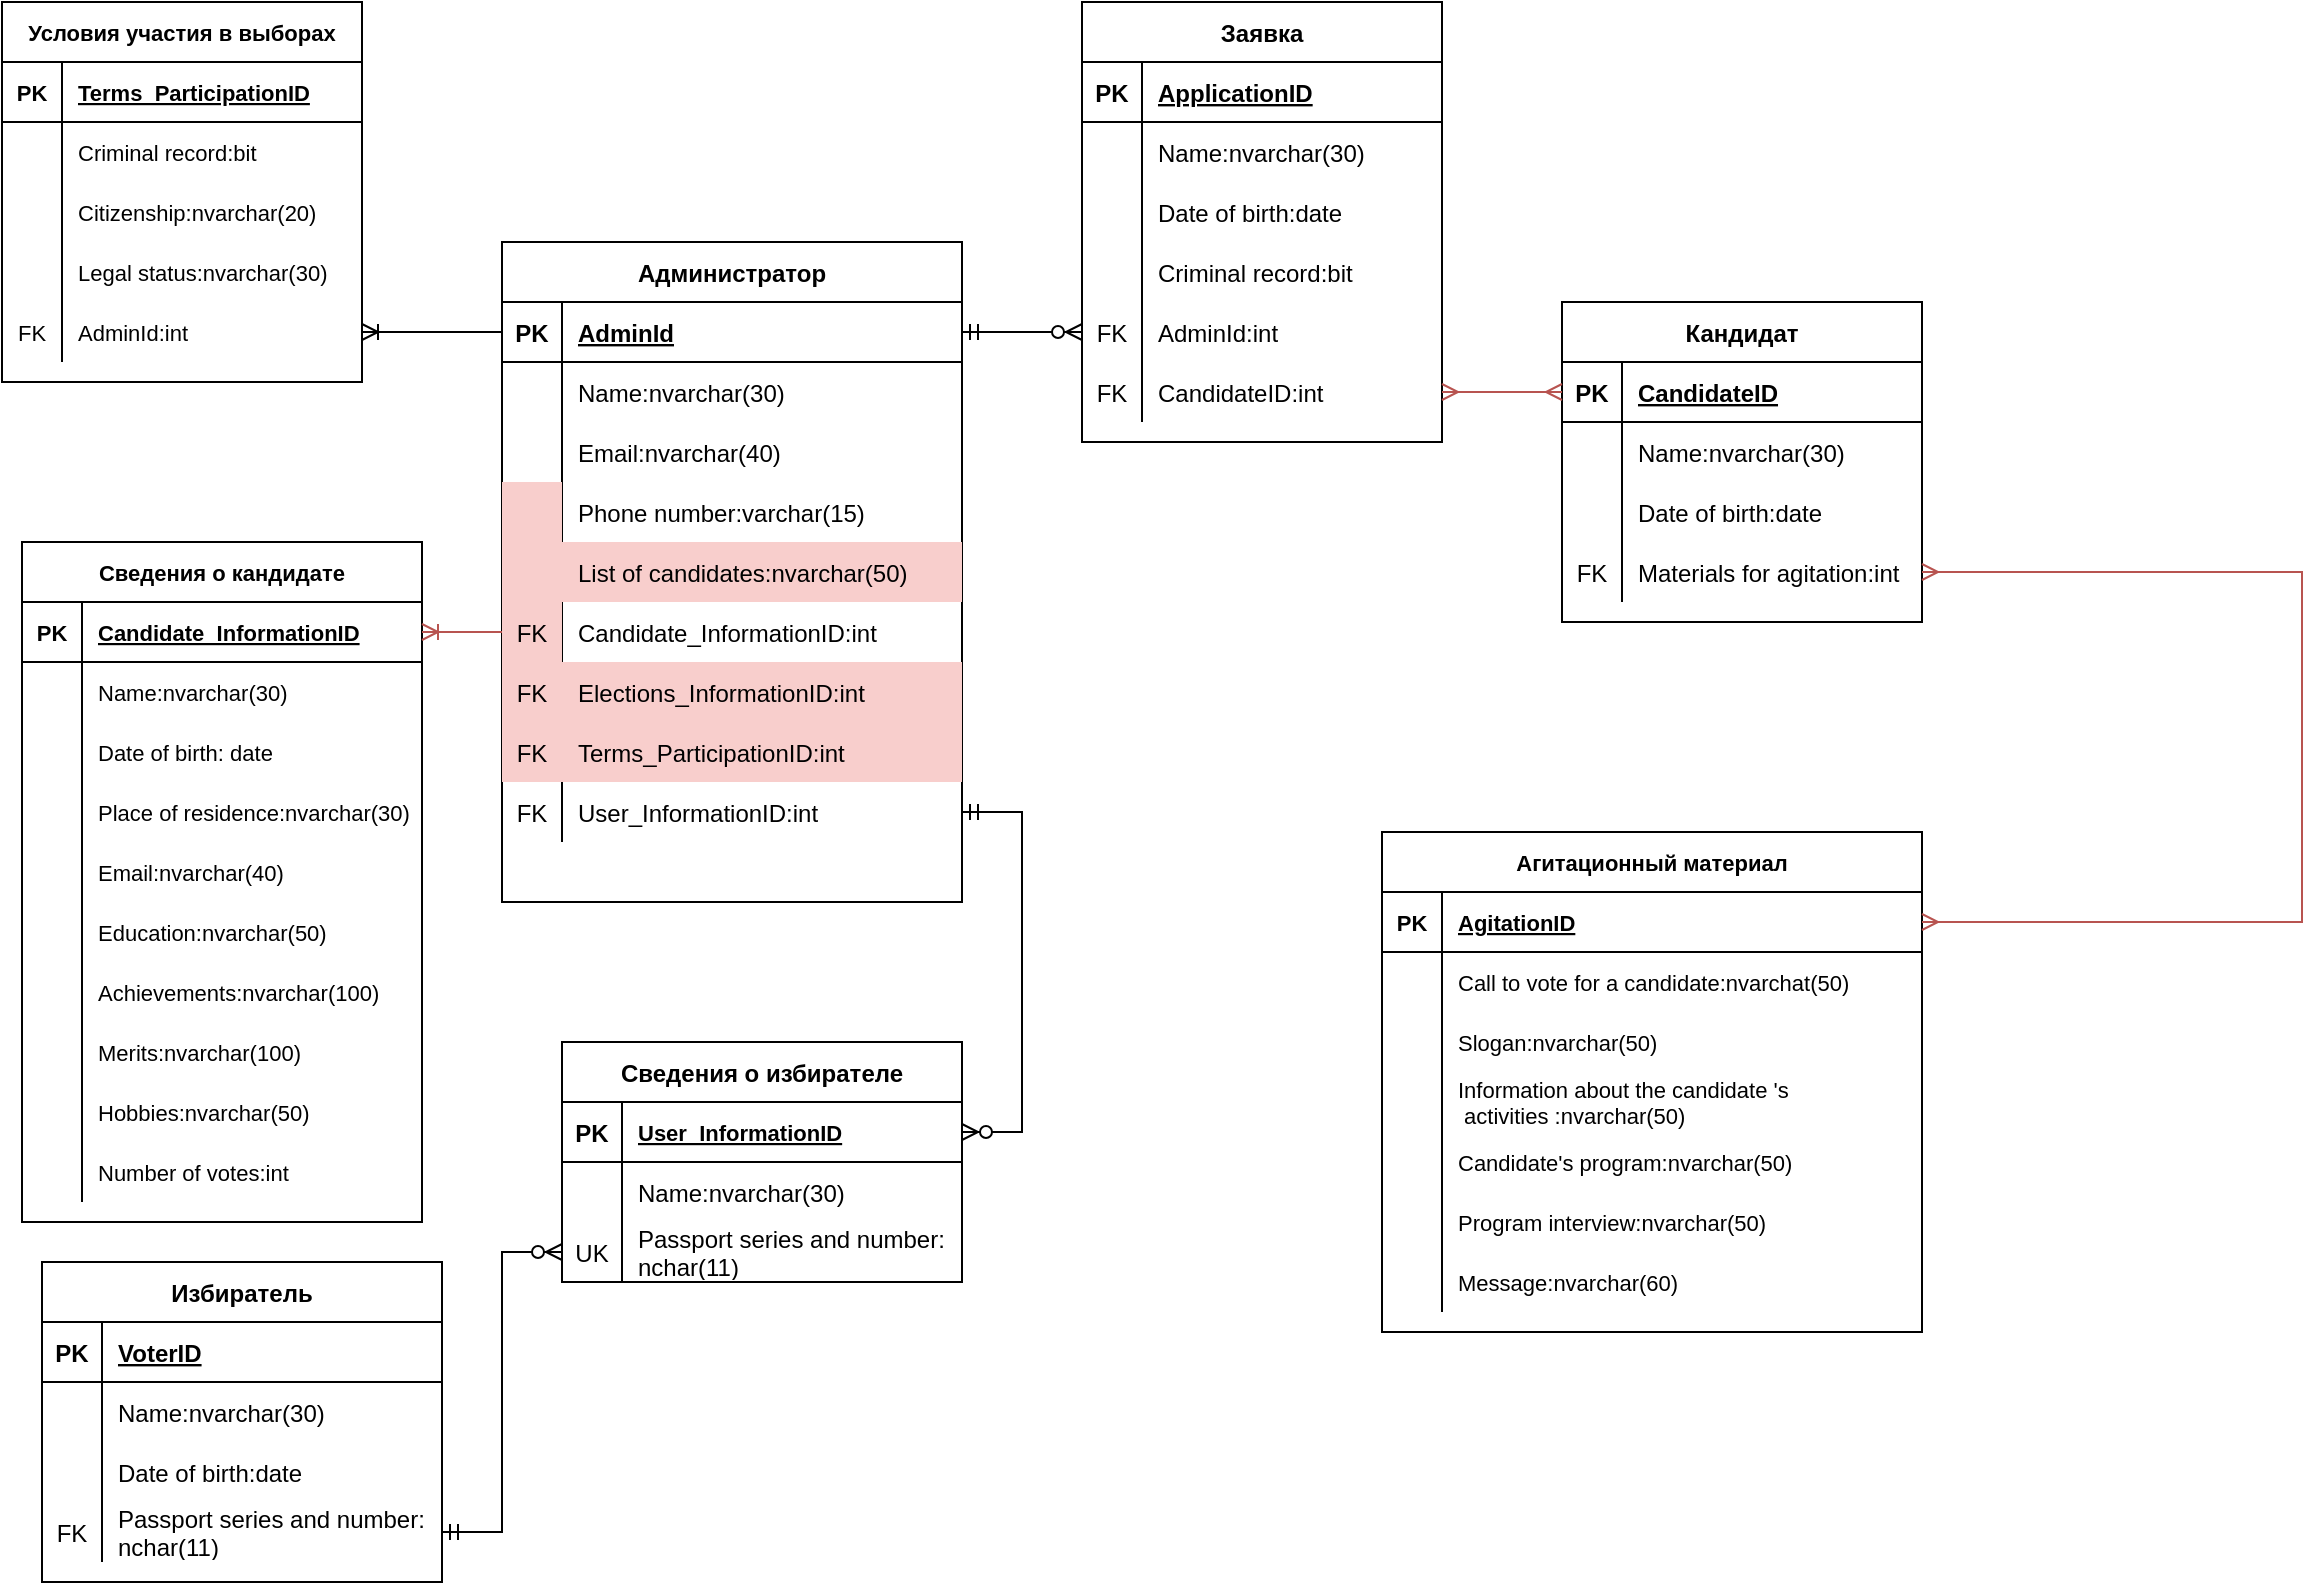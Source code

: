<mxfile version="15.8.2" type="github">
  <diagram id="QKxLmqeAG67RpzEfXYhz" name="Page-1">
    <mxGraphModel dx="1038" dy="515" grid="1" gridSize="10" guides="1" tooltips="1" connect="1" arrows="1" fold="1" page="1" pageScale="1" pageWidth="827" pageHeight="1169" math="0" shadow="0">
      <root>
        <mxCell id="0" />
        <mxCell id="1" parent="0" />
        <mxCell id="ff4JJlkgA0-0qlCMYCa7-1" value="Сведения о избирателе" style="shape=table;startSize=30;container=1;collapsible=1;childLayout=tableLayout;fixedRows=1;rowLines=0;fontStyle=1;align=center;resizeLast=1;" parent="1" vertex="1">
          <mxGeometry x="500" y="680" width="200" height="120" as="geometry">
            <mxRectangle x="40" y="40" width="190" height="30" as="alternateBounds" />
          </mxGeometry>
        </mxCell>
        <mxCell id="ff4JJlkgA0-0qlCMYCa7-2" value="" style="shape=partialRectangle;collapsible=0;dropTarget=0;pointerEvents=0;fillColor=none;top=0;left=0;bottom=1;right=0;points=[[0,0.5],[1,0.5]];portConstraint=eastwest;" parent="ff4JJlkgA0-0qlCMYCa7-1" vertex="1">
          <mxGeometry y="30" width="200" height="30" as="geometry" />
        </mxCell>
        <mxCell id="ff4JJlkgA0-0qlCMYCa7-3" value="PK" style="shape=partialRectangle;connectable=0;fillColor=none;top=0;left=0;bottom=0;right=0;fontStyle=1;overflow=hidden;" parent="ff4JJlkgA0-0qlCMYCa7-2" vertex="1">
          <mxGeometry width="30" height="30" as="geometry">
            <mxRectangle width="30" height="30" as="alternateBounds" />
          </mxGeometry>
        </mxCell>
        <mxCell id="ff4JJlkgA0-0qlCMYCa7-4" value="User_InformationID" style="shape=partialRectangle;connectable=0;fillColor=none;top=0;left=0;bottom=0;right=0;align=left;spacingLeft=6;fontStyle=5;overflow=hidden;fontSize=11;" parent="ff4JJlkgA0-0qlCMYCa7-2" vertex="1">
          <mxGeometry x="30" width="170" height="30" as="geometry">
            <mxRectangle width="170" height="30" as="alternateBounds" />
          </mxGeometry>
        </mxCell>
        <mxCell id="ff4JJlkgA0-0qlCMYCa7-5" value="" style="shape=partialRectangle;collapsible=0;dropTarget=0;pointerEvents=0;fillColor=none;top=0;left=0;bottom=0;right=0;points=[[0,0.5],[1,0.5]];portConstraint=eastwest;" parent="ff4JJlkgA0-0qlCMYCa7-1" vertex="1">
          <mxGeometry y="60" width="200" height="30" as="geometry" />
        </mxCell>
        <mxCell id="ff4JJlkgA0-0qlCMYCa7-6" value="" style="shape=partialRectangle;connectable=0;fillColor=none;top=0;left=0;bottom=0;right=0;editable=1;overflow=hidden;" parent="ff4JJlkgA0-0qlCMYCa7-5" vertex="1">
          <mxGeometry width="30" height="30" as="geometry">
            <mxRectangle width="30" height="30" as="alternateBounds" />
          </mxGeometry>
        </mxCell>
        <mxCell id="ff4JJlkgA0-0qlCMYCa7-7" value="Name:nvarchar(30)" style="shape=partialRectangle;connectable=0;fillColor=none;top=0;left=0;bottom=0;right=0;align=left;spacingLeft=6;overflow=hidden;" parent="ff4JJlkgA0-0qlCMYCa7-5" vertex="1">
          <mxGeometry x="30" width="170" height="30" as="geometry">
            <mxRectangle width="170" height="30" as="alternateBounds" />
          </mxGeometry>
        </mxCell>
        <mxCell id="ff4JJlkgA0-0qlCMYCa7-8" value="" style="shape=partialRectangle;collapsible=0;dropTarget=0;pointerEvents=0;fillColor=none;top=0;left=0;bottom=0;right=0;points=[[0,0.5],[1,0.5]];portConstraint=eastwest;" parent="ff4JJlkgA0-0qlCMYCa7-1" vertex="1">
          <mxGeometry y="90" width="200" height="30" as="geometry" />
        </mxCell>
        <mxCell id="ff4JJlkgA0-0qlCMYCa7-9" value="UK" style="shape=partialRectangle;connectable=0;fillColor=none;top=0;left=0;bottom=0;right=0;editable=1;overflow=hidden;" parent="ff4JJlkgA0-0qlCMYCa7-8" vertex="1">
          <mxGeometry width="30" height="30" as="geometry">
            <mxRectangle width="30" height="30" as="alternateBounds" />
          </mxGeometry>
        </mxCell>
        <mxCell id="ff4JJlkgA0-0qlCMYCa7-10" value="Passport series and number:&#xa;nchar(11)" style="shape=partialRectangle;connectable=0;fillColor=none;top=0;left=0;bottom=0;right=0;align=left;spacingLeft=6;overflow=hidden;" parent="ff4JJlkgA0-0qlCMYCa7-8" vertex="1">
          <mxGeometry x="30" width="170" height="30" as="geometry">
            <mxRectangle width="170" height="30" as="alternateBounds" />
          </mxGeometry>
        </mxCell>
        <mxCell id="ff4JJlkgA0-0qlCMYCa7-11" value="Сведения о кандидате" style="shape=table;startSize=30;container=1;collapsible=1;childLayout=tableLayout;fixedRows=1;rowLines=0;fontStyle=1;align=center;resizeLast=1;shadow=0;sketch=0;fontSize=11;strokeWidth=1;" parent="1" vertex="1">
          <mxGeometry x="230" y="430" width="200" height="340" as="geometry">
            <mxRectangle x="320" y="230" width="160" height="30" as="alternateBounds" />
          </mxGeometry>
        </mxCell>
        <mxCell id="ff4JJlkgA0-0qlCMYCa7-12" value="" style="shape=partialRectangle;collapsible=0;dropTarget=0;pointerEvents=0;fillColor=none;top=0;left=0;bottom=1;right=0;points=[[0,0.5],[1,0.5]];portConstraint=eastwest;shadow=0;sketch=0;fontSize=11;strokeWidth=1;" parent="ff4JJlkgA0-0qlCMYCa7-11" vertex="1">
          <mxGeometry y="30" width="200" height="30" as="geometry" />
        </mxCell>
        <mxCell id="ff4JJlkgA0-0qlCMYCa7-13" value="PK" style="shape=partialRectangle;connectable=0;fillColor=none;top=0;left=0;bottom=0;right=0;fontStyle=1;overflow=hidden;shadow=0;sketch=0;fontSize=11;strokeWidth=1;" parent="ff4JJlkgA0-0qlCMYCa7-12" vertex="1">
          <mxGeometry width="30" height="30" as="geometry">
            <mxRectangle width="30" height="30" as="alternateBounds" />
          </mxGeometry>
        </mxCell>
        <mxCell id="ff4JJlkgA0-0qlCMYCa7-14" value="Candidate_InformationID" style="shape=partialRectangle;connectable=0;fillColor=none;top=0;left=0;bottom=0;right=0;align=left;spacingLeft=6;fontStyle=5;overflow=hidden;shadow=0;sketch=0;fontSize=11;strokeWidth=1;" parent="ff4JJlkgA0-0qlCMYCa7-12" vertex="1">
          <mxGeometry x="30" width="170" height="30" as="geometry">
            <mxRectangle width="170" height="30" as="alternateBounds" />
          </mxGeometry>
        </mxCell>
        <mxCell id="ff4JJlkgA0-0qlCMYCa7-15" value="" style="shape=partialRectangle;collapsible=0;dropTarget=0;pointerEvents=0;fillColor=none;top=0;left=0;bottom=0;right=0;points=[[0,0.5],[1,0.5]];portConstraint=eastwest;shadow=0;sketch=0;fontSize=11;strokeWidth=1;" parent="ff4JJlkgA0-0qlCMYCa7-11" vertex="1">
          <mxGeometry y="60" width="200" height="30" as="geometry" />
        </mxCell>
        <mxCell id="ff4JJlkgA0-0qlCMYCa7-16" value="" style="shape=partialRectangle;connectable=0;fillColor=none;top=0;left=0;bottom=0;right=0;editable=1;overflow=hidden;shadow=0;sketch=0;fontSize=11;strokeWidth=1;" parent="ff4JJlkgA0-0qlCMYCa7-15" vertex="1">
          <mxGeometry width="30" height="30" as="geometry">
            <mxRectangle width="30" height="30" as="alternateBounds" />
          </mxGeometry>
        </mxCell>
        <mxCell id="ff4JJlkgA0-0qlCMYCa7-17" value="Name:nvarchar(30)" style="shape=partialRectangle;connectable=0;fillColor=none;top=0;left=0;bottom=0;right=0;align=left;spacingLeft=6;overflow=hidden;shadow=0;sketch=0;fontSize=11;strokeWidth=1;" parent="ff4JJlkgA0-0qlCMYCa7-15" vertex="1">
          <mxGeometry x="30" width="170" height="30" as="geometry">
            <mxRectangle width="170" height="30" as="alternateBounds" />
          </mxGeometry>
        </mxCell>
        <mxCell id="ff4JJlkgA0-0qlCMYCa7-18" value="" style="shape=partialRectangle;collapsible=0;dropTarget=0;pointerEvents=0;fillColor=none;top=0;left=0;bottom=0;right=0;points=[[0,0.5],[1,0.5]];portConstraint=eastwest;shadow=0;sketch=0;fontSize=11;strokeWidth=1;" parent="ff4JJlkgA0-0qlCMYCa7-11" vertex="1">
          <mxGeometry y="90" width="200" height="30" as="geometry" />
        </mxCell>
        <mxCell id="ff4JJlkgA0-0qlCMYCa7-19" value="" style="shape=partialRectangle;connectable=0;fillColor=none;top=0;left=0;bottom=0;right=0;editable=1;overflow=hidden;shadow=0;sketch=0;fontSize=11;strokeWidth=1;" parent="ff4JJlkgA0-0qlCMYCa7-18" vertex="1">
          <mxGeometry width="30" height="30" as="geometry">
            <mxRectangle width="30" height="30" as="alternateBounds" />
          </mxGeometry>
        </mxCell>
        <mxCell id="ff4JJlkgA0-0qlCMYCa7-20" value="Date of birth: date" style="shape=partialRectangle;connectable=0;fillColor=none;top=0;left=0;bottom=0;right=0;align=left;spacingLeft=6;overflow=hidden;shadow=0;sketch=0;fontSize=11;strokeWidth=1;" parent="ff4JJlkgA0-0qlCMYCa7-18" vertex="1">
          <mxGeometry x="30" width="170" height="30" as="geometry">
            <mxRectangle width="170" height="30" as="alternateBounds" />
          </mxGeometry>
        </mxCell>
        <mxCell id="ff4JJlkgA0-0qlCMYCa7-21" value="" style="shape=partialRectangle;collapsible=0;dropTarget=0;pointerEvents=0;fillColor=none;top=0;left=0;bottom=0;right=0;points=[[0,0.5],[1,0.5]];portConstraint=eastwest;shadow=0;sketch=0;fontSize=11;strokeWidth=1;" parent="ff4JJlkgA0-0qlCMYCa7-11" vertex="1">
          <mxGeometry y="120" width="200" height="30" as="geometry" />
        </mxCell>
        <mxCell id="ff4JJlkgA0-0qlCMYCa7-22" value="" style="shape=partialRectangle;connectable=0;fillColor=none;top=0;left=0;bottom=0;right=0;editable=1;overflow=hidden;shadow=0;sketch=0;fontSize=11;strokeWidth=1;" parent="ff4JJlkgA0-0qlCMYCa7-21" vertex="1">
          <mxGeometry width="30" height="30" as="geometry">
            <mxRectangle width="30" height="30" as="alternateBounds" />
          </mxGeometry>
        </mxCell>
        <mxCell id="ff4JJlkgA0-0qlCMYCa7-23" value="Place of residence:nvarchar(30)" style="shape=partialRectangle;connectable=0;fillColor=none;top=0;left=0;bottom=0;right=0;align=left;spacingLeft=6;overflow=hidden;shadow=0;sketch=0;fontSize=11;strokeWidth=1;" parent="ff4JJlkgA0-0qlCMYCa7-21" vertex="1">
          <mxGeometry x="30" width="170" height="30" as="geometry">
            <mxRectangle width="170" height="30" as="alternateBounds" />
          </mxGeometry>
        </mxCell>
        <mxCell id="ff4JJlkgA0-0qlCMYCa7-24" value="" style="shape=partialRectangle;collapsible=0;dropTarget=0;pointerEvents=0;fillColor=none;top=0;left=0;bottom=0;right=0;points=[[0,0.5],[1,0.5]];portConstraint=eastwest;shadow=0;sketch=0;fontSize=11;strokeWidth=1;" parent="ff4JJlkgA0-0qlCMYCa7-11" vertex="1">
          <mxGeometry y="150" width="200" height="30" as="geometry" />
        </mxCell>
        <mxCell id="ff4JJlkgA0-0qlCMYCa7-25" value="" style="shape=partialRectangle;connectable=0;fillColor=none;top=0;left=0;bottom=0;right=0;editable=1;overflow=hidden;shadow=0;sketch=0;fontSize=11;strokeWidth=1;" parent="ff4JJlkgA0-0qlCMYCa7-24" vertex="1">
          <mxGeometry width="30" height="30" as="geometry">
            <mxRectangle width="30" height="30" as="alternateBounds" />
          </mxGeometry>
        </mxCell>
        <mxCell id="ff4JJlkgA0-0qlCMYCa7-26" value="Email:nvarchar(40)" style="shape=partialRectangle;connectable=0;fillColor=none;top=0;left=0;bottom=0;right=0;align=left;spacingLeft=6;overflow=hidden;shadow=0;sketch=0;fontSize=11;strokeWidth=1;" parent="ff4JJlkgA0-0qlCMYCa7-24" vertex="1">
          <mxGeometry x="30" width="170" height="30" as="geometry">
            <mxRectangle width="170" height="30" as="alternateBounds" />
          </mxGeometry>
        </mxCell>
        <mxCell id="ff4JJlkgA0-0qlCMYCa7-27" value="" style="shape=partialRectangle;collapsible=0;dropTarget=0;pointerEvents=0;fillColor=none;top=0;left=0;bottom=0;right=0;points=[[0,0.5],[1,0.5]];portConstraint=eastwest;shadow=0;sketch=0;fontSize=11;strokeWidth=1;" parent="ff4JJlkgA0-0qlCMYCa7-11" vertex="1">
          <mxGeometry y="180" width="200" height="30" as="geometry" />
        </mxCell>
        <mxCell id="ff4JJlkgA0-0qlCMYCa7-28" value="" style="shape=partialRectangle;connectable=0;fillColor=none;top=0;left=0;bottom=0;right=0;editable=1;overflow=hidden;shadow=0;sketch=0;fontSize=11;strokeWidth=1;" parent="ff4JJlkgA0-0qlCMYCa7-27" vertex="1">
          <mxGeometry width="30" height="30" as="geometry">
            <mxRectangle width="30" height="30" as="alternateBounds" />
          </mxGeometry>
        </mxCell>
        <mxCell id="ff4JJlkgA0-0qlCMYCa7-29" value="Education:nvarchar(50)" style="shape=partialRectangle;connectable=0;fillColor=none;top=0;left=0;bottom=0;right=0;align=left;spacingLeft=6;overflow=hidden;shadow=0;sketch=0;fontSize=11;strokeWidth=1;" parent="ff4JJlkgA0-0qlCMYCa7-27" vertex="1">
          <mxGeometry x="30" width="170" height="30" as="geometry">
            <mxRectangle width="170" height="30" as="alternateBounds" />
          </mxGeometry>
        </mxCell>
        <mxCell id="ff4JJlkgA0-0qlCMYCa7-30" value="" style="shape=partialRectangle;collapsible=0;dropTarget=0;pointerEvents=0;fillColor=none;top=0;left=0;bottom=0;right=0;points=[[0,0.5],[1,0.5]];portConstraint=eastwest;shadow=0;sketch=0;fontSize=11;strokeWidth=1;" parent="ff4JJlkgA0-0qlCMYCa7-11" vertex="1">
          <mxGeometry y="210" width="200" height="30" as="geometry" />
        </mxCell>
        <mxCell id="ff4JJlkgA0-0qlCMYCa7-31" value="" style="shape=partialRectangle;connectable=0;fillColor=none;top=0;left=0;bottom=0;right=0;editable=1;overflow=hidden;shadow=0;sketch=0;fontSize=11;strokeWidth=1;" parent="ff4JJlkgA0-0qlCMYCa7-30" vertex="1">
          <mxGeometry width="30" height="30" as="geometry">
            <mxRectangle width="30" height="30" as="alternateBounds" />
          </mxGeometry>
        </mxCell>
        <mxCell id="ff4JJlkgA0-0qlCMYCa7-32" value="Achievements:nvarchar(100)" style="shape=partialRectangle;connectable=0;fillColor=none;top=0;left=0;bottom=0;right=0;align=left;spacingLeft=6;overflow=hidden;shadow=0;sketch=0;fontSize=11;strokeWidth=1;" parent="ff4JJlkgA0-0qlCMYCa7-30" vertex="1">
          <mxGeometry x="30" width="170" height="30" as="geometry">
            <mxRectangle width="170" height="30" as="alternateBounds" />
          </mxGeometry>
        </mxCell>
        <mxCell id="ff4JJlkgA0-0qlCMYCa7-33" value="" style="shape=partialRectangle;collapsible=0;dropTarget=0;pointerEvents=0;fillColor=none;top=0;left=0;bottom=0;right=0;points=[[0,0.5],[1,0.5]];portConstraint=eastwest;shadow=0;sketch=0;fontSize=11;strokeWidth=1;" parent="ff4JJlkgA0-0qlCMYCa7-11" vertex="1">
          <mxGeometry y="240" width="200" height="30" as="geometry" />
        </mxCell>
        <mxCell id="ff4JJlkgA0-0qlCMYCa7-34" value="" style="shape=partialRectangle;connectable=0;fillColor=none;top=0;left=0;bottom=0;right=0;editable=1;overflow=hidden;shadow=0;sketch=0;fontSize=11;strokeWidth=1;" parent="ff4JJlkgA0-0qlCMYCa7-33" vertex="1">
          <mxGeometry width="30" height="30" as="geometry">
            <mxRectangle width="30" height="30" as="alternateBounds" />
          </mxGeometry>
        </mxCell>
        <mxCell id="ff4JJlkgA0-0qlCMYCa7-35" value="Merits:nvarchar(100)" style="shape=partialRectangle;connectable=0;fillColor=none;top=0;left=0;bottom=0;right=0;align=left;spacingLeft=6;overflow=hidden;shadow=0;sketch=0;fontSize=11;strokeWidth=1;" parent="ff4JJlkgA0-0qlCMYCa7-33" vertex="1">
          <mxGeometry x="30" width="170" height="30" as="geometry">
            <mxRectangle width="170" height="30" as="alternateBounds" />
          </mxGeometry>
        </mxCell>
        <mxCell id="ff4JJlkgA0-0qlCMYCa7-36" value="" style="shape=partialRectangle;collapsible=0;dropTarget=0;pointerEvents=0;fillColor=none;top=0;left=0;bottom=0;right=0;points=[[0,0.5],[1,0.5]];portConstraint=eastwest;shadow=0;sketch=0;fontSize=11;strokeWidth=1;" parent="ff4JJlkgA0-0qlCMYCa7-11" vertex="1">
          <mxGeometry y="270" width="200" height="30" as="geometry" />
        </mxCell>
        <mxCell id="ff4JJlkgA0-0qlCMYCa7-37" value="" style="shape=partialRectangle;connectable=0;fillColor=none;top=0;left=0;bottom=0;right=0;editable=1;overflow=hidden;shadow=0;sketch=0;fontSize=11;strokeWidth=1;" parent="ff4JJlkgA0-0qlCMYCa7-36" vertex="1">
          <mxGeometry width="30" height="30" as="geometry">
            <mxRectangle width="30" height="30" as="alternateBounds" />
          </mxGeometry>
        </mxCell>
        <mxCell id="ff4JJlkgA0-0qlCMYCa7-38" value="Hobbies:nvarchar(50)" style="shape=partialRectangle;connectable=0;fillColor=none;top=0;left=0;bottom=0;right=0;align=left;spacingLeft=6;overflow=hidden;shadow=0;sketch=0;fontSize=11;strokeWidth=1;" parent="ff4JJlkgA0-0qlCMYCa7-36" vertex="1">
          <mxGeometry x="30" width="170" height="30" as="geometry">
            <mxRectangle width="170" height="30" as="alternateBounds" />
          </mxGeometry>
        </mxCell>
        <mxCell id="ff4JJlkgA0-0qlCMYCa7-39" value="" style="shape=partialRectangle;collapsible=0;dropTarget=0;pointerEvents=0;fillColor=none;top=0;left=0;bottom=0;right=0;points=[[0,0.5],[1,0.5]];portConstraint=eastwest;shadow=0;sketch=0;fontSize=11;strokeWidth=1;" parent="ff4JJlkgA0-0qlCMYCa7-11" vertex="1">
          <mxGeometry y="300" width="200" height="30" as="geometry" />
        </mxCell>
        <mxCell id="ff4JJlkgA0-0qlCMYCa7-40" value="" style="shape=partialRectangle;connectable=0;fillColor=none;top=0;left=0;bottom=0;right=0;editable=1;overflow=hidden;shadow=0;sketch=0;fontSize=11;strokeWidth=1;" parent="ff4JJlkgA0-0qlCMYCa7-39" vertex="1">
          <mxGeometry width="30" height="30" as="geometry">
            <mxRectangle width="30" height="30" as="alternateBounds" />
          </mxGeometry>
        </mxCell>
        <mxCell id="ff4JJlkgA0-0qlCMYCa7-41" value="Number of votes:int" style="shape=partialRectangle;connectable=0;fillColor=none;top=0;left=0;bottom=0;right=0;align=left;spacingLeft=6;overflow=hidden;shadow=0;sketch=0;fontSize=11;strokeWidth=1;" parent="ff4JJlkgA0-0qlCMYCa7-39" vertex="1">
          <mxGeometry x="30" width="170" height="30" as="geometry">
            <mxRectangle width="170" height="30" as="alternateBounds" />
          </mxGeometry>
        </mxCell>
        <mxCell id="ff4JJlkgA0-0qlCMYCa7-42" value="Условия участия в выборах" style="shape=table;startSize=30;container=1;collapsible=1;childLayout=tableLayout;fixedRows=1;rowLines=0;fontStyle=1;align=center;resizeLast=1;shadow=0;sketch=0;fontSize=11;strokeWidth=1;" parent="1" vertex="1">
          <mxGeometry x="220" y="160" width="180" height="190" as="geometry">
            <mxRectangle x="360" y="80" width="190" height="30" as="alternateBounds" />
          </mxGeometry>
        </mxCell>
        <mxCell id="ff4JJlkgA0-0qlCMYCa7-43" value="" style="shape=partialRectangle;collapsible=0;dropTarget=0;pointerEvents=0;fillColor=none;top=0;left=0;bottom=1;right=0;points=[[0,0.5],[1,0.5]];portConstraint=eastwest;shadow=0;sketch=0;fontSize=11;strokeWidth=1;" parent="ff4JJlkgA0-0qlCMYCa7-42" vertex="1">
          <mxGeometry y="30" width="180" height="30" as="geometry" />
        </mxCell>
        <mxCell id="ff4JJlkgA0-0qlCMYCa7-44" value="PK" style="shape=partialRectangle;connectable=0;fillColor=none;top=0;left=0;bottom=0;right=0;fontStyle=1;overflow=hidden;shadow=0;sketch=0;fontSize=11;strokeWidth=1;" parent="ff4JJlkgA0-0qlCMYCa7-43" vertex="1">
          <mxGeometry width="30" height="30" as="geometry">
            <mxRectangle width="30" height="30" as="alternateBounds" />
          </mxGeometry>
        </mxCell>
        <mxCell id="ff4JJlkgA0-0qlCMYCa7-45" value="Terms_ParticipationID" style="shape=partialRectangle;connectable=0;fillColor=none;top=0;left=0;bottom=0;right=0;align=left;spacingLeft=6;fontStyle=5;overflow=hidden;shadow=0;sketch=0;fontSize=11;strokeWidth=1;" parent="ff4JJlkgA0-0qlCMYCa7-43" vertex="1">
          <mxGeometry x="30" width="150" height="30" as="geometry">
            <mxRectangle width="150" height="30" as="alternateBounds" />
          </mxGeometry>
        </mxCell>
        <mxCell id="ff4JJlkgA0-0qlCMYCa7-46" value="" style="shape=partialRectangle;collapsible=0;dropTarget=0;pointerEvents=0;fillColor=none;top=0;left=0;bottom=0;right=0;points=[[0,0.5],[1,0.5]];portConstraint=eastwest;shadow=0;sketch=0;fontSize=11;strokeWidth=1;" parent="ff4JJlkgA0-0qlCMYCa7-42" vertex="1">
          <mxGeometry y="60" width="180" height="30" as="geometry" />
        </mxCell>
        <mxCell id="ff4JJlkgA0-0qlCMYCa7-47" value="" style="shape=partialRectangle;connectable=0;fillColor=none;top=0;left=0;bottom=0;right=0;editable=1;overflow=hidden;shadow=0;sketch=0;fontSize=11;strokeWidth=1;" parent="ff4JJlkgA0-0qlCMYCa7-46" vertex="1">
          <mxGeometry width="30" height="30" as="geometry">
            <mxRectangle width="30" height="30" as="alternateBounds" />
          </mxGeometry>
        </mxCell>
        <mxCell id="ff4JJlkgA0-0qlCMYCa7-48" value="Criminal record:bit" style="shape=partialRectangle;connectable=0;fillColor=none;top=0;left=0;bottom=0;right=0;align=left;spacingLeft=6;overflow=hidden;shadow=0;sketch=0;fontSize=11;strokeWidth=1;" parent="ff4JJlkgA0-0qlCMYCa7-46" vertex="1">
          <mxGeometry x="30" width="150" height="30" as="geometry">
            <mxRectangle width="150" height="30" as="alternateBounds" />
          </mxGeometry>
        </mxCell>
        <mxCell id="ff4JJlkgA0-0qlCMYCa7-49" value="" style="shape=partialRectangle;collapsible=0;dropTarget=0;pointerEvents=0;fillColor=none;top=0;left=0;bottom=0;right=0;points=[[0,0.5],[1,0.5]];portConstraint=eastwest;shadow=0;sketch=0;fontSize=11;strokeWidth=1;" parent="ff4JJlkgA0-0qlCMYCa7-42" vertex="1">
          <mxGeometry y="90" width="180" height="30" as="geometry" />
        </mxCell>
        <mxCell id="ff4JJlkgA0-0qlCMYCa7-50" value="" style="shape=partialRectangle;connectable=0;fillColor=none;top=0;left=0;bottom=0;right=0;editable=1;overflow=hidden;shadow=0;sketch=0;fontSize=11;strokeWidth=1;" parent="ff4JJlkgA0-0qlCMYCa7-49" vertex="1">
          <mxGeometry width="30" height="30" as="geometry">
            <mxRectangle width="30" height="30" as="alternateBounds" />
          </mxGeometry>
        </mxCell>
        <mxCell id="ff4JJlkgA0-0qlCMYCa7-51" value="Citizenship:nvarchar(20)" style="shape=partialRectangle;connectable=0;fillColor=none;top=0;left=0;bottom=0;right=0;align=left;spacingLeft=6;overflow=hidden;shadow=0;sketch=0;fontSize=11;strokeWidth=1;" parent="ff4JJlkgA0-0qlCMYCa7-49" vertex="1">
          <mxGeometry x="30" width="150" height="30" as="geometry">
            <mxRectangle width="150" height="30" as="alternateBounds" />
          </mxGeometry>
        </mxCell>
        <mxCell id="ff4JJlkgA0-0qlCMYCa7-52" value="" style="shape=partialRectangle;collapsible=0;dropTarget=0;pointerEvents=0;fillColor=none;top=0;left=0;bottom=0;right=0;points=[[0,0.5],[1,0.5]];portConstraint=eastwest;shadow=0;sketch=0;fontSize=11;strokeWidth=1;" parent="ff4JJlkgA0-0qlCMYCa7-42" vertex="1">
          <mxGeometry y="120" width="180" height="30" as="geometry" />
        </mxCell>
        <mxCell id="ff4JJlkgA0-0qlCMYCa7-53" value="" style="shape=partialRectangle;connectable=0;fillColor=none;top=0;left=0;bottom=0;right=0;editable=1;overflow=hidden;shadow=0;sketch=0;fontSize=11;strokeWidth=1;" parent="ff4JJlkgA0-0qlCMYCa7-52" vertex="1">
          <mxGeometry width="30" height="30" as="geometry">
            <mxRectangle width="30" height="30" as="alternateBounds" />
          </mxGeometry>
        </mxCell>
        <mxCell id="ff4JJlkgA0-0qlCMYCa7-54" value="Legal status:nvarchar(30)" style="shape=partialRectangle;connectable=0;fillColor=none;top=0;left=0;bottom=0;right=0;align=left;spacingLeft=6;overflow=hidden;shadow=0;sketch=0;fontSize=11;strokeWidth=1;" parent="ff4JJlkgA0-0qlCMYCa7-52" vertex="1">
          <mxGeometry x="30" width="150" height="30" as="geometry">
            <mxRectangle width="150" height="30" as="alternateBounds" />
          </mxGeometry>
        </mxCell>
        <mxCell id="q5peEvXd3cXD_htm8zkx-1" value="" style="shape=partialRectangle;collapsible=0;dropTarget=0;pointerEvents=0;fillColor=none;top=0;left=0;bottom=0;right=0;points=[[0,0.5],[1,0.5]];portConstraint=eastwest;shadow=0;sketch=0;fontSize=11;strokeWidth=1;" parent="ff4JJlkgA0-0qlCMYCa7-42" vertex="1">
          <mxGeometry y="150" width="180" height="30" as="geometry" />
        </mxCell>
        <mxCell id="q5peEvXd3cXD_htm8zkx-2" value="FK" style="shape=partialRectangle;connectable=0;fillColor=none;top=0;left=0;bottom=0;right=0;editable=1;overflow=hidden;shadow=0;sketch=0;fontSize=11;strokeWidth=1;" parent="q5peEvXd3cXD_htm8zkx-1" vertex="1">
          <mxGeometry width="30" height="30" as="geometry">
            <mxRectangle width="30" height="30" as="alternateBounds" />
          </mxGeometry>
        </mxCell>
        <mxCell id="q5peEvXd3cXD_htm8zkx-3" value="AdminId:int" style="shape=partialRectangle;connectable=0;fillColor=none;top=0;left=0;bottom=0;right=0;align=left;spacingLeft=6;overflow=hidden;shadow=0;sketch=0;fontSize=11;strokeWidth=1;" parent="q5peEvXd3cXD_htm8zkx-1" vertex="1">
          <mxGeometry x="30" width="150" height="30" as="geometry">
            <mxRectangle width="150" height="30" as="alternateBounds" />
          </mxGeometry>
        </mxCell>
        <mxCell id="ff4JJlkgA0-0qlCMYCa7-68" value="Агитационный материал" style="shape=table;startSize=30;container=1;collapsible=1;childLayout=tableLayout;fixedRows=1;rowLines=0;fontStyle=1;align=center;resizeLast=1;shadow=0;sketch=0;fontSize=11;strokeWidth=1;" parent="1" vertex="1">
          <mxGeometry x="910" y="575" width="270" height="250" as="geometry">
            <mxRectangle x="910" y="575" width="170" height="30" as="alternateBounds" />
          </mxGeometry>
        </mxCell>
        <mxCell id="ff4JJlkgA0-0qlCMYCa7-69" value="" style="shape=partialRectangle;collapsible=0;dropTarget=0;pointerEvents=0;fillColor=none;top=0;left=0;bottom=1;right=0;points=[[0,0.5],[1,0.5]];portConstraint=eastwest;shadow=0;sketch=0;fontSize=11;strokeWidth=1;" parent="ff4JJlkgA0-0qlCMYCa7-68" vertex="1">
          <mxGeometry y="30" width="270" height="30" as="geometry" />
        </mxCell>
        <mxCell id="ff4JJlkgA0-0qlCMYCa7-70" value="PK" style="shape=partialRectangle;connectable=0;fillColor=none;top=0;left=0;bottom=0;right=0;fontStyle=1;overflow=hidden;shadow=0;sketch=0;fontSize=11;strokeWidth=1;" parent="ff4JJlkgA0-0qlCMYCa7-69" vertex="1">
          <mxGeometry width="30" height="30" as="geometry">
            <mxRectangle width="30" height="30" as="alternateBounds" />
          </mxGeometry>
        </mxCell>
        <mxCell id="ff4JJlkgA0-0qlCMYCa7-71" value="AgitationID" style="shape=partialRectangle;connectable=0;fillColor=none;top=0;left=0;bottom=0;right=0;align=left;spacingLeft=6;fontStyle=5;overflow=hidden;shadow=0;sketch=0;fontSize=11;strokeWidth=1;" parent="ff4JJlkgA0-0qlCMYCa7-69" vertex="1">
          <mxGeometry x="30" width="240" height="30" as="geometry">
            <mxRectangle width="240" height="30" as="alternateBounds" />
          </mxGeometry>
        </mxCell>
        <mxCell id="ff4JJlkgA0-0qlCMYCa7-72" value="" style="shape=partialRectangle;collapsible=0;dropTarget=0;pointerEvents=0;fillColor=none;top=0;left=0;bottom=0;right=0;points=[[0,0.5],[1,0.5]];portConstraint=eastwest;shadow=0;sketch=0;fontSize=11;strokeWidth=1;" parent="ff4JJlkgA0-0qlCMYCa7-68" vertex="1">
          <mxGeometry y="60" width="270" height="30" as="geometry" />
        </mxCell>
        <mxCell id="ff4JJlkgA0-0qlCMYCa7-73" value="" style="shape=partialRectangle;connectable=0;fillColor=none;top=0;left=0;bottom=0;right=0;editable=1;overflow=hidden;shadow=0;sketch=0;fontSize=11;strokeWidth=1;" parent="ff4JJlkgA0-0qlCMYCa7-72" vertex="1">
          <mxGeometry width="30" height="30" as="geometry">
            <mxRectangle width="30" height="30" as="alternateBounds" />
          </mxGeometry>
        </mxCell>
        <mxCell id="ff4JJlkgA0-0qlCMYCa7-74" value="Call to vote for a candidate:nvarchat(50)" style="shape=partialRectangle;connectable=0;fillColor=none;top=0;left=0;bottom=0;right=0;align=left;spacingLeft=6;overflow=hidden;shadow=0;sketch=0;fontSize=11;strokeWidth=1;" parent="ff4JJlkgA0-0qlCMYCa7-72" vertex="1">
          <mxGeometry x="30" width="240" height="30" as="geometry">
            <mxRectangle width="240" height="30" as="alternateBounds" />
          </mxGeometry>
        </mxCell>
        <mxCell id="ff4JJlkgA0-0qlCMYCa7-75" value="" style="shape=partialRectangle;collapsible=0;dropTarget=0;pointerEvents=0;fillColor=none;top=0;left=0;bottom=0;right=0;points=[[0,0.5],[1,0.5]];portConstraint=eastwest;shadow=0;sketch=0;fontSize=11;strokeWidth=1;" parent="ff4JJlkgA0-0qlCMYCa7-68" vertex="1">
          <mxGeometry y="90" width="270" height="30" as="geometry" />
        </mxCell>
        <mxCell id="ff4JJlkgA0-0qlCMYCa7-76" value="" style="shape=partialRectangle;connectable=0;fillColor=none;top=0;left=0;bottom=0;right=0;editable=1;overflow=hidden;shadow=0;sketch=0;fontSize=11;strokeWidth=1;" parent="ff4JJlkgA0-0qlCMYCa7-75" vertex="1">
          <mxGeometry width="30" height="30" as="geometry">
            <mxRectangle width="30" height="30" as="alternateBounds" />
          </mxGeometry>
        </mxCell>
        <mxCell id="ff4JJlkgA0-0qlCMYCa7-77" value="Slogan:nvarchar(50)" style="shape=partialRectangle;connectable=0;fillColor=none;top=0;left=0;bottom=0;right=0;align=left;spacingLeft=6;overflow=hidden;shadow=0;sketch=0;fontSize=11;strokeWidth=1;" parent="ff4JJlkgA0-0qlCMYCa7-75" vertex="1">
          <mxGeometry x="30" width="240" height="30" as="geometry">
            <mxRectangle width="240" height="30" as="alternateBounds" />
          </mxGeometry>
        </mxCell>
        <mxCell id="ff4JJlkgA0-0qlCMYCa7-78" value="" style="shape=partialRectangle;collapsible=0;dropTarget=0;pointerEvents=0;fillColor=none;top=0;left=0;bottom=0;right=0;points=[[0,0.5],[1,0.5]];portConstraint=eastwest;shadow=0;sketch=0;fontSize=11;strokeWidth=1;" parent="ff4JJlkgA0-0qlCMYCa7-68" vertex="1">
          <mxGeometry y="120" width="270" height="30" as="geometry" />
        </mxCell>
        <mxCell id="ff4JJlkgA0-0qlCMYCa7-79" value="" style="shape=partialRectangle;connectable=0;fillColor=none;top=0;left=0;bottom=0;right=0;editable=1;overflow=hidden;shadow=0;sketch=0;fontSize=11;strokeWidth=1;" parent="ff4JJlkgA0-0qlCMYCa7-78" vertex="1">
          <mxGeometry width="30" height="30" as="geometry">
            <mxRectangle width="30" height="30" as="alternateBounds" />
          </mxGeometry>
        </mxCell>
        <mxCell id="ff4JJlkgA0-0qlCMYCa7-80" value="Information about the candidate &#39;s&#xa; activities :nvarchar(50)" style="shape=partialRectangle;connectable=0;fillColor=none;top=0;left=0;bottom=0;right=0;align=left;spacingLeft=6;overflow=hidden;shadow=0;sketch=0;fontSize=11;strokeWidth=1;" parent="ff4JJlkgA0-0qlCMYCa7-78" vertex="1">
          <mxGeometry x="30" width="240" height="30" as="geometry">
            <mxRectangle width="240" height="30" as="alternateBounds" />
          </mxGeometry>
        </mxCell>
        <mxCell id="ff4JJlkgA0-0qlCMYCa7-81" value="" style="shape=partialRectangle;collapsible=0;dropTarget=0;pointerEvents=0;fillColor=none;top=0;left=0;bottom=0;right=0;points=[[0,0.5],[1,0.5]];portConstraint=eastwest;shadow=0;sketch=0;fontSize=11;strokeWidth=1;" parent="ff4JJlkgA0-0qlCMYCa7-68" vertex="1">
          <mxGeometry y="150" width="270" height="30" as="geometry" />
        </mxCell>
        <mxCell id="ff4JJlkgA0-0qlCMYCa7-82" value="" style="shape=partialRectangle;connectable=0;fillColor=none;top=0;left=0;bottom=0;right=0;editable=1;overflow=hidden;shadow=0;sketch=0;fontSize=11;strokeWidth=1;" parent="ff4JJlkgA0-0qlCMYCa7-81" vertex="1">
          <mxGeometry width="30" height="30" as="geometry">
            <mxRectangle width="30" height="30" as="alternateBounds" />
          </mxGeometry>
        </mxCell>
        <mxCell id="ff4JJlkgA0-0qlCMYCa7-83" value="Candidate&#39;s program:nvarchar(50)" style="shape=partialRectangle;connectable=0;fillColor=none;top=0;left=0;bottom=0;right=0;align=left;spacingLeft=6;overflow=hidden;shadow=0;sketch=0;fontSize=11;strokeWidth=1;" parent="ff4JJlkgA0-0qlCMYCa7-81" vertex="1">
          <mxGeometry x="30" width="240" height="30" as="geometry">
            <mxRectangle width="240" height="30" as="alternateBounds" />
          </mxGeometry>
        </mxCell>
        <mxCell id="ff4JJlkgA0-0qlCMYCa7-84" value="" style="shape=partialRectangle;collapsible=0;dropTarget=0;pointerEvents=0;fillColor=none;top=0;left=0;bottom=0;right=0;points=[[0,0.5],[1,0.5]];portConstraint=eastwest;shadow=0;sketch=0;fontSize=11;strokeWidth=1;" parent="ff4JJlkgA0-0qlCMYCa7-68" vertex="1">
          <mxGeometry y="180" width="270" height="30" as="geometry" />
        </mxCell>
        <mxCell id="ff4JJlkgA0-0qlCMYCa7-85" value="" style="shape=partialRectangle;connectable=0;fillColor=none;top=0;left=0;bottom=0;right=0;editable=1;overflow=hidden;shadow=0;sketch=0;fontSize=11;strokeWidth=1;" parent="ff4JJlkgA0-0qlCMYCa7-84" vertex="1">
          <mxGeometry width="30" height="30" as="geometry">
            <mxRectangle width="30" height="30" as="alternateBounds" />
          </mxGeometry>
        </mxCell>
        <mxCell id="ff4JJlkgA0-0qlCMYCa7-86" value="Program interview:nvarchar(50)" style="shape=partialRectangle;connectable=0;fillColor=none;top=0;left=0;bottom=0;right=0;align=left;spacingLeft=6;overflow=hidden;shadow=0;sketch=0;fontSize=11;strokeWidth=1;" parent="ff4JJlkgA0-0qlCMYCa7-84" vertex="1">
          <mxGeometry x="30" width="240" height="30" as="geometry">
            <mxRectangle width="240" height="30" as="alternateBounds" />
          </mxGeometry>
        </mxCell>
        <mxCell id="ff4JJlkgA0-0qlCMYCa7-87" value="" style="shape=partialRectangle;collapsible=0;dropTarget=0;pointerEvents=0;fillColor=none;top=0;left=0;bottom=0;right=0;points=[[0,0.5],[1,0.5]];portConstraint=eastwest;shadow=0;sketch=0;fontSize=11;strokeWidth=1;" parent="ff4JJlkgA0-0qlCMYCa7-68" vertex="1">
          <mxGeometry y="210" width="270" height="30" as="geometry" />
        </mxCell>
        <mxCell id="ff4JJlkgA0-0qlCMYCa7-88" value="" style="shape=partialRectangle;connectable=0;fillColor=none;top=0;left=0;bottom=0;right=0;editable=1;overflow=hidden;shadow=0;sketch=0;fontSize=11;strokeWidth=1;" parent="ff4JJlkgA0-0qlCMYCa7-87" vertex="1">
          <mxGeometry width="30" height="30" as="geometry">
            <mxRectangle width="30" height="30" as="alternateBounds" />
          </mxGeometry>
        </mxCell>
        <mxCell id="ff4JJlkgA0-0qlCMYCa7-89" value="Message:nvarchar(60)" style="shape=partialRectangle;connectable=0;fillColor=none;top=0;left=0;bottom=0;right=0;align=left;spacingLeft=6;overflow=hidden;shadow=0;sketch=0;fontSize=11;strokeWidth=1;" parent="ff4JJlkgA0-0qlCMYCa7-87" vertex="1">
          <mxGeometry x="30" width="240" height="30" as="geometry">
            <mxRectangle width="240" height="30" as="alternateBounds" />
          </mxGeometry>
        </mxCell>
        <mxCell id="ff4JJlkgA0-0qlCMYCa7-90" value="Кандидат" style="shape=table;startSize=30;container=1;collapsible=1;childLayout=tableLayout;fixedRows=1;rowLines=0;fontStyle=1;align=center;resizeLast=1;" parent="1" vertex="1">
          <mxGeometry x="1000" y="310" width="180" height="160" as="geometry">
            <mxRectangle x="1000" y="310" width="90" height="30" as="alternateBounds" />
          </mxGeometry>
        </mxCell>
        <mxCell id="ff4JJlkgA0-0qlCMYCa7-91" value="" style="shape=partialRectangle;collapsible=0;dropTarget=0;pointerEvents=0;fillColor=none;top=0;left=0;bottom=1;right=0;points=[[0,0.5],[1,0.5]];portConstraint=eastwest;" parent="ff4JJlkgA0-0qlCMYCa7-90" vertex="1">
          <mxGeometry y="30" width="180" height="30" as="geometry" />
        </mxCell>
        <mxCell id="ff4JJlkgA0-0qlCMYCa7-92" value="PK" style="shape=partialRectangle;connectable=0;fillColor=none;top=0;left=0;bottom=0;right=0;fontStyle=1;overflow=hidden;" parent="ff4JJlkgA0-0qlCMYCa7-91" vertex="1">
          <mxGeometry width="30" height="30" as="geometry">
            <mxRectangle width="30" height="30" as="alternateBounds" />
          </mxGeometry>
        </mxCell>
        <mxCell id="ff4JJlkgA0-0qlCMYCa7-93" value="CandidateID" style="shape=partialRectangle;connectable=0;fillColor=none;top=0;left=0;bottom=0;right=0;align=left;spacingLeft=6;fontStyle=5;overflow=hidden;" parent="ff4JJlkgA0-0qlCMYCa7-91" vertex="1">
          <mxGeometry x="30" width="150" height="30" as="geometry">
            <mxRectangle width="150" height="30" as="alternateBounds" />
          </mxGeometry>
        </mxCell>
        <mxCell id="ff4JJlkgA0-0qlCMYCa7-94" value="" style="shape=partialRectangle;collapsible=0;dropTarget=0;pointerEvents=0;fillColor=none;top=0;left=0;bottom=0;right=0;points=[[0,0.5],[1,0.5]];portConstraint=eastwest;" parent="ff4JJlkgA0-0qlCMYCa7-90" vertex="1">
          <mxGeometry y="60" width="180" height="30" as="geometry" />
        </mxCell>
        <mxCell id="ff4JJlkgA0-0qlCMYCa7-95" value="" style="shape=partialRectangle;connectable=0;fillColor=none;top=0;left=0;bottom=0;right=0;editable=1;overflow=hidden;" parent="ff4JJlkgA0-0qlCMYCa7-94" vertex="1">
          <mxGeometry width="30" height="30" as="geometry">
            <mxRectangle width="30" height="30" as="alternateBounds" />
          </mxGeometry>
        </mxCell>
        <mxCell id="ff4JJlkgA0-0qlCMYCa7-96" value="Name:nvarchar(30)" style="shape=partialRectangle;connectable=0;fillColor=none;top=0;left=0;bottom=0;right=0;align=left;spacingLeft=6;overflow=hidden;" parent="ff4JJlkgA0-0qlCMYCa7-94" vertex="1">
          <mxGeometry x="30" width="150" height="30" as="geometry">
            <mxRectangle width="150" height="30" as="alternateBounds" />
          </mxGeometry>
        </mxCell>
        <mxCell id="ff4JJlkgA0-0qlCMYCa7-97" value="" style="shape=partialRectangle;collapsible=0;dropTarget=0;pointerEvents=0;fillColor=none;top=0;left=0;bottom=0;right=0;points=[[0,0.5],[1,0.5]];portConstraint=eastwest;" parent="ff4JJlkgA0-0qlCMYCa7-90" vertex="1">
          <mxGeometry y="90" width="180" height="30" as="geometry" />
        </mxCell>
        <mxCell id="ff4JJlkgA0-0qlCMYCa7-98" value="" style="shape=partialRectangle;connectable=0;fillColor=none;top=0;left=0;bottom=0;right=0;editable=1;overflow=hidden;" parent="ff4JJlkgA0-0qlCMYCa7-97" vertex="1">
          <mxGeometry width="30" height="30" as="geometry">
            <mxRectangle width="30" height="30" as="alternateBounds" />
          </mxGeometry>
        </mxCell>
        <mxCell id="ff4JJlkgA0-0qlCMYCa7-99" value="Date of birth:date" style="shape=partialRectangle;connectable=0;fillColor=none;top=0;left=0;bottom=0;right=0;align=left;spacingLeft=6;overflow=hidden;" parent="ff4JJlkgA0-0qlCMYCa7-97" vertex="1">
          <mxGeometry x="30" width="150" height="30" as="geometry">
            <mxRectangle width="150" height="30" as="alternateBounds" />
          </mxGeometry>
        </mxCell>
        <mxCell id="ff4JJlkgA0-0qlCMYCa7-100" value="" style="shape=partialRectangle;collapsible=0;dropTarget=0;pointerEvents=0;fillColor=none;top=0;left=0;bottom=0;right=0;points=[[0,0.5],[1,0.5]];portConstraint=eastwest;" parent="ff4JJlkgA0-0qlCMYCa7-90" vertex="1">
          <mxGeometry y="120" width="180" height="30" as="geometry" />
        </mxCell>
        <mxCell id="ff4JJlkgA0-0qlCMYCa7-101" value="FK" style="shape=partialRectangle;connectable=0;fillColor=none;top=0;left=0;bottom=0;right=0;editable=1;overflow=hidden;" parent="ff4JJlkgA0-0qlCMYCa7-100" vertex="1">
          <mxGeometry width="30" height="30" as="geometry">
            <mxRectangle width="30" height="30" as="alternateBounds" />
          </mxGeometry>
        </mxCell>
        <mxCell id="ff4JJlkgA0-0qlCMYCa7-102" value="Materials for agitation:int" style="shape=partialRectangle;connectable=0;fillColor=none;top=0;left=0;bottom=0;right=0;align=left;spacingLeft=6;overflow=hidden;" parent="ff4JJlkgA0-0qlCMYCa7-100" vertex="1">
          <mxGeometry x="30" width="150" height="30" as="geometry">
            <mxRectangle width="150" height="30" as="alternateBounds" />
          </mxGeometry>
        </mxCell>
        <mxCell id="ff4JJlkgA0-0qlCMYCa7-103" value="Избиратель" style="shape=table;startSize=30;container=1;collapsible=1;childLayout=tableLayout;fixedRows=1;rowLines=0;fontStyle=1;align=center;resizeLast=1;" parent="1" vertex="1">
          <mxGeometry x="240" y="790" width="200" height="160" as="geometry">
            <mxRectangle x="-280" y="280" width="100" height="30" as="alternateBounds" />
          </mxGeometry>
        </mxCell>
        <mxCell id="ff4JJlkgA0-0qlCMYCa7-104" value="" style="shape=partialRectangle;collapsible=0;dropTarget=0;pointerEvents=0;fillColor=none;top=0;left=0;bottom=1;right=0;points=[[0,0.5],[1,0.5]];portConstraint=eastwest;" parent="ff4JJlkgA0-0qlCMYCa7-103" vertex="1">
          <mxGeometry y="30" width="200" height="30" as="geometry" />
        </mxCell>
        <mxCell id="ff4JJlkgA0-0qlCMYCa7-105" value="PK" style="shape=partialRectangle;connectable=0;fillColor=none;top=0;left=0;bottom=0;right=0;fontStyle=1;overflow=hidden;" parent="ff4JJlkgA0-0qlCMYCa7-104" vertex="1">
          <mxGeometry width="30" height="30" as="geometry">
            <mxRectangle width="30" height="30" as="alternateBounds" />
          </mxGeometry>
        </mxCell>
        <mxCell id="ff4JJlkgA0-0qlCMYCa7-106" value="VoterID" style="shape=partialRectangle;connectable=0;fillColor=none;top=0;left=0;bottom=0;right=0;align=left;spacingLeft=6;fontStyle=5;overflow=hidden;" parent="ff4JJlkgA0-0qlCMYCa7-104" vertex="1">
          <mxGeometry x="30" width="170" height="30" as="geometry">
            <mxRectangle width="170" height="30" as="alternateBounds" />
          </mxGeometry>
        </mxCell>
        <mxCell id="ff4JJlkgA0-0qlCMYCa7-107" value="" style="shape=partialRectangle;collapsible=0;dropTarget=0;pointerEvents=0;fillColor=none;top=0;left=0;bottom=0;right=0;points=[[0,0.5],[1,0.5]];portConstraint=eastwest;" parent="ff4JJlkgA0-0qlCMYCa7-103" vertex="1">
          <mxGeometry y="60" width="200" height="30" as="geometry" />
        </mxCell>
        <mxCell id="ff4JJlkgA0-0qlCMYCa7-108" value="" style="shape=partialRectangle;connectable=0;fillColor=none;top=0;left=0;bottom=0;right=0;editable=1;overflow=hidden;" parent="ff4JJlkgA0-0qlCMYCa7-107" vertex="1">
          <mxGeometry width="30" height="30" as="geometry">
            <mxRectangle width="30" height="30" as="alternateBounds" />
          </mxGeometry>
        </mxCell>
        <mxCell id="ff4JJlkgA0-0qlCMYCa7-109" value="Name:nvarchar(30)" style="shape=partialRectangle;connectable=0;fillColor=none;top=0;left=0;bottom=0;right=0;align=left;spacingLeft=6;overflow=hidden;" parent="ff4JJlkgA0-0qlCMYCa7-107" vertex="1">
          <mxGeometry x="30" width="170" height="30" as="geometry">
            <mxRectangle width="170" height="30" as="alternateBounds" />
          </mxGeometry>
        </mxCell>
        <mxCell id="ff4JJlkgA0-0qlCMYCa7-110" value="" style="shape=partialRectangle;collapsible=0;dropTarget=0;pointerEvents=0;fillColor=none;top=0;left=0;bottom=0;right=0;points=[[0,0.5],[1,0.5]];portConstraint=eastwest;" parent="ff4JJlkgA0-0qlCMYCa7-103" vertex="1">
          <mxGeometry y="90" width="200" height="30" as="geometry" />
        </mxCell>
        <mxCell id="ff4JJlkgA0-0qlCMYCa7-111" value="" style="shape=partialRectangle;connectable=0;fillColor=none;top=0;left=0;bottom=0;right=0;editable=1;overflow=hidden;" parent="ff4JJlkgA0-0qlCMYCa7-110" vertex="1">
          <mxGeometry width="30" height="30" as="geometry">
            <mxRectangle width="30" height="30" as="alternateBounds" />
          </mxGeometry>
        </mxCell>
        <mxCell id="ff4JJlkgA0-0qlCMYCa7-112" value="Date of birth:date" style="shape=partialRectangle;connectable=0;fillColor=none;top=0;left=0;bottom=0;right=0;align=left;spacingLeft=6;overflow=hidden;" parent="ff4JJlkgA0-0qlCMYCa7-110" vertex="1">
          <mxGeometry x="30" width="170" height="30" as="geometry">
            <mxRectangle width="170" height="30" as="alternateBounds" />
          </mxGeometry>
        </mxCell>
        <mxCell id="ff4JJlkgA0-0qlCMYCa7-113" value="" style="shape=partialRectangle;collapsible=0;dropTarget=0;pointerEvents=0;fillColor=none;top=0;left=0;bottom=0;right=0;points=[[0,0.5],[1,0.5]];portConstraint=eastwest;" parent="ff4JJlkgA0-0qlCMYCa7-103" vertex="1">
          <mxGeometry y="120" width="200" height="30" as="geometry" />
        </mxCell>
        <mxCell id="ff4JJlkgA0-0qlCMYCa7-114" value="FK" style="shape=partialRectangle;connectable=0;fillColor=none;top=0;left=0;bottom=0;right=0;editable=1;overflow=hidden;" parent="ff4JJlkgA0-0qlCMYCa7-113" vertex="1">
          <mxGeometry width="30" height="30" as="geometry">
            <mxRectangle width="30" height="30" as="alternateBounds" />
          </mxGeometry>
        </mxCell>
        <mxCell id="ff4JJlkgA0-0qlCMYCa7-115" value="Passport series and number:&#xa;nchar(11)" style="shape=partialRectangle;connectable=0;fillColor=none;top=0;left=0;bottom=0;right=0;align=left;spacingLeft=6;overflow=hidden;" parent="ff4JJlkgA0-0qlCMYCa7-113" vertex="1">
          <mxGeometry x="30" width="170" height="30" as="geometry">
            <mxRectangle width="170" height="30" as="alternateBounds" />
          </mxGeometry>
        </mxCell>
        <mxCell id="ff4JJlkgA0-0qlCMYCa7-116" value="Администратор" style="shape=table;startSize=30;container=1;collapsible=1;childLayout=tableLayout;fixedRows=1;rowLines=0;fontStyle=1;align=center;resizeLast=1;" parent="1" vertex="1">
          <mxGeometry x="470" y="280" width="230" height="330" as="geometry">
            <mxRectangle x="630" y="120" width="130" height="30" as="alternateBounds" />
          </mxGeometry>
        </mxCell>
        <mxCell id="ff4JJlkgA0-0qlCMYCa7-117" value="" style="shape=partialRectangle;collapsible=0;dropTarget=0;pointerEvents=0;fillColor=none;top=0;left=0;bottom=1;right=0;points=[[0,0.5],[1,0.5]];portConstraint=eastwest;" parent="ff4JJlkgA0-0qlCMYCa7-116" vertex="1">
          <mxGeometry y="30" width="230" height="30" as="geometry" />
        </mxCell>
        <mxCell id="ff4JJlkgA0-0qlCMYCa7-118" value="PK" style="shape=partialRectangle;connectable=0;fillColor=none;top=0;left=0;bottom=0;right=0;fontStyle=1;overflow=hidden;" parent="ff4JJlkgA0-0qlCMYCa7-117" vertex="1">
          <mxGeometry width="30" height="30" as="geometry">
            <mxRectangle width="30" height="30" as="alternateBounds" />
          </mxGeometry>
        </mxCell>
        <mxCell id="ff4JJlkgA0-0qlCMYCa7-119" value="AdminId" style="shape=partialRectangle;connectable=0;fillColor=none;top=0;left=0;bottom=0;right=0;align=left;spacingLeft=6;fontStyle=5;overflow=hidden;" parent="ff4JJlkgA0-0qlCMYCa7-117" vertex="1">
          <mxGeometry x="30" width="200" height="30" as="geometry">
            <mxRectangle width="200" height="30" as="alternateBounds" />
          </mxGeometry>
        </mxCell>
        <mxCell id="ff4JJlkgA0-0qlCMYCa7-120" value="" style="shape=partialRectangle;collapsible=0;dropTarget=0;pointerEvents=0;fillColor=none;top=0;left=0;bottom=0;right=0;points=[[0,0.5],[1,0.5]];portConstraint=eastwest;" parent="ff4JJlkgA0-0qlCMYCa7-116" vertex="1">
          <mxGeometry y="60" width="230" height="30" as="geometry" />
        </mxCell>
        <mxCell id="ff4JJlkgA0-0qlCMYCa7-121" value="" style="shape=partialRectangle;connectable=0;fillColor=none;top=0;left=0;bottom=0;right=0;editable=1;overflow=hidden;" parent="ff4JJlkgA0-0qlCMYCa7-120" vertex="1">
          <mxGeometry width="30" height="30" as="geometry">
            <mxRectangle width="30" height="30" as="alternateBounds" />
          </mxGeometry>
        </mxCell>
        <mxCell id="ff4JJlkgA0-0qlCMYCa7-122" value="Name:nvarchar(30)" style="shape=partialRectangle;connectable=0;fillColor=none;top=0;left=0;bottom=0;right=0;align=left;spacingLeft=6;overflow=hidden;" parent="ff4JJlkgA0-0qlCMYCa7-120" vertex="1">
          <mxGeometry x="30" width="200" height="30" as="geometry">
            <mxRectangle width="200" height="30" as="alternateBounds" />
          </mxGeometry>
        </mxCell>
        <mxCell id="ff4JJlkgA0-0qlCMYCa7-123" value="" style="shape=partialRectangle;collapsible=0;dropTarget=0;pointerEvents=0;fillColor=none;top=0;left=0;bottom=0;right=0;points=[[0,0.5],[1,0.5]];portConstraint=eastwest;" parent="ff4JJlkgA0-0qlCMYCa7-116" vertex="1">
          <mxGeometry y="90" width="230" height="30" as="geometry" />
        </mxCell>
        <mxCell id="ff4JJlkgA0-0qlCMYCa7-124" value="" style="shape=partialRectangle;connectable=0;fillColor=none;top=0;left=0;bottom=0;right=0;editable=1;overflow=hidden;" parent="ff4JJlkgA0-0qlCMYCa7-123" vertex="1">
          <mxGeometry width="30" height="30" as="geometry">
            <mxRectangle width="30" height="30" as="alternateBounds" />
          </mxGeometry>
        </mxCell>
        <mxCell id="ff4JJlkgA0-0qlCMYCa7-125" value="Email:nvarchar(40)" style="shape=partialRectangle;connectable=0;fillColor=none;top=0;left=0;bottom=0;right=0;align=left;spacingLeft=6;overflow=hidden;" parent="ff4JJlkgA0-0qlCMYCa7-123" vertex="1">
          <mxGeometry x="30" width="200" height="30" as="geometry">
            <mxRectangle width="200" height="30" as="alternateBounds" />
          </mxGeometry>
        </mxCell>
        <mxCell id="ff4JJlkgA0-0qlCMYCa7-126" value="" style="shape=partialRectangle;collapsible=0;dropTarget=0;pointerEvents=0;fillColor=none;top=0;left=0;bottom=0;right=0;points=[[0,0.5],[1,0.5]];portConstraint=eastwest;" parent="ff4JJlkgA0-0qlCMYCa7-116" vertex="1">
          <mxGeometry y="120" width="230" height="30" as="geometry" />
        </mxCell>
        <mxCell id="ff4JJlkgA0-0qlCMYCa7-127" value="" style="shape=partialRectangle;connectable=0;fillColor=#f8cecc;top=0;left=0;bottom=0;right=0;editable=1;overflow=hidden;strokeColor=#b85450;" parent="ff4JJlkgA0-0qlCMYCa7-126" vertex="1">
          <mxGeometry width="30" height="30" as="geometry">
            <mxRectangle width="30" height="30" as="alternateBounds" />
          </mxGeometry>
        </mxCell>
        <mxCell id="ff4JJlkgA0-0qlCMYCa7-128" value="Phone number:varchar(15)" style="shape=partialRectangle;connectable=0;fillColor=none;top=0;left=0;bottom=0;right=0;align=left;spacingLeft=6;overflow=hidden;" parent="ff4JJlkgA0-0qlCMYCa7-126" vertex="1">
          <mxGeometry x="30" width="200" height="30" as="geometry">
            <mxRectangle width="200" height="30" as="alternateBounds" />
          </mxGeometry>
        </mxCell>
        <mxCell id="ff4JJlkgA0-0qlCMYCa7-129" value="" style="shape=partialRectangle;collapsible=0;dropTarget=0;pointerEvents=0;fillColor=none;top=0;left=0;bottom=0;right=0;points=[[0,0.5],[1,0.5]];portConstraint=eastwest;" parent="ff4JJlkgA0-0qlCMYCa7-116" vertex="1">
          <mxGeometry y="150" width="230" height="30" as="geometry" />
        </mxCell>
        <mxCell id="ff4JJlkgA0-0qlCMYCa7-130" value="" style="shape=partialRectangle;connectable=0;fillColor=#f8cecc;top=0;left=0;bottom=0;right=0;editable=1;overflow=hidden;strokeColor=#b85450;" parent="ff4JJlkgA0-0qlCMYCa7-129" vertex="1">
          <mxGeometry width="30" height="30" as="geometry">
            <mxRectangle width="30" height="30" as="alternateBounds" />
          </mxGeometry>
        </mxCell>
        <mxCell id="ff4JJlkgA0-0qlCMYCa7-131" value="List of candidates:nvarchar(50)" style="shape=partialRectangle;connectable=0;fillColor=#f8cecc;top=0;left=0;bottom=0;right=0;align=left;spacingLeft=6;overflow=hidden;strokeColor=#b85450;" parent="ff4JJlkgA0-0qlCMYCa7-129" vertex="1">
          <mxGeometry x="30" width="200" height="30" as="geometry">
            <mxRectangle width="200" height="30" as="alternateBounds" />
          </mxGeometry>
        </mxCell>
        <mxCell id="ff4JJlkgA0-0qlCMYCa7-132" value="" style="shape=partialRectangle;collapsible=0;dropTarget=0;pointerEvents=0;fillColor=none;top=0;left=0;bottom=0;right=0;points=[[0,0.5],[1,0.5]];portConstraint=eastwest;" parent="ff4JJlkgA0-0qlCMYCa7-116" vertex="1">
          <mxGeometry y="180" width="230" height="30" as="geometry" />
        </mxCell>
        <mxCell id="ff4JJlkgA0-0qlCMYCa7-133" value="FK" style="shape=partialRectangle;connectable=0;fillColor=#f8cecc;top=0;left=0;bottom=0;right=0;editable=1;overflow=hidden;strokeColor=#b85450;" parent="ff4JJlkgA0-0qlCMYCa7-132" vertex="1">
          <mxGeometry width="30" height="30" as="geometry">
            <mxRectangle width="30" height="30" as="alternateBounds" />
          </mxGeometry>
        </mxCell>
        <mxCell id="ff4JJlkgA0-0qlCMYCa7-134" value="Candidate_InformationID:int" style="shape=partialRectangle;connectable=0;fillColor=none;top=0;left=0;bottom=0;right=0;align=left;spacingLeft=6;overflow=hidden;" parent="ff4JJlkgA0-0qlCMYCa7-132" vertex="1">
          <mxGeometry x="30" width="200" height="30" as="geometry">
            <mxRectangle width="200" height="30" as="alternateBounds" />
          </mxGeometry>
        </mxCell>
        <mxCell id="ff4JJlkgA0-0qlCMYCa7-135" value="" style="shape=partialRectangle;collapsible=0;dropTarget=0;pointerEvents=0;fillColor=none;top=0;left=0;bottom=0;right=0;points=[[0,0.5],[1,0.5]];portConstraint=eastwest;" parent="ff4JJlkgA0-0qlCMYCa7-116" vertex="1">
          <mxGeometry y="210" width="230" height="30" as="geometry" />
        </mxCell>
        <mxCell id="ff4JJlkgA0-0qlCMYCa7-136" value="FK" style="shape=partialRectangle;connectable=0;fillColor=#f8cecc;top=0;left=0;bottom=0;right=0;editable=1;overflow=hidden;strokeColor=#b85450;" parent="ff4JJlkgA0-0qlCMYCa7-135" vertex="1">
          <mxGeometry width="30" height="30" as="geometry">
            <mxRectangle width="30" height="30" as="alternateBounds" />
          </mxGeometry>
        </mxCell>
        <mxCell id="ff4JJlkgA0-0qlCMYCa7-137" value="Elections_InformationID:int" style="shape=partialRectangle;connectable=0;fillColor=#f8cecc;top=0;left=0;bottom=0;right=0;align=left;spacingLeft=6;overflow=hidden;strokeColor=#b85450;" parent="ff4JJlkgA0-0qlCMYCa7-135" vertex="1">
          <mxGeometry x="30" width="200" height="30" as="geometry">
            <mxRectangle width="200" height="30" as="alternateBounds" />
          </mxGeometry>
        </mxCell>
        <mxCell id="ff4JJlkgA0-0qlCMYCa7-138" value="" style="shape=partialRectangle;collapsible=0;dropTarget=0;pointerEvents=0;fillColor=none;top=0;left=0;bottom=0;right=0;points=[[0,0.5],[1,0.5]];portConstraint=eastwest;" parent="ff4JJlkgA0-0qlCMYCa7-116" vertex="1">
          <mxGeometry y="240" width="230" height="30" as="geometry" />
        </mxCell>
        <mxCell id="ff4JJlkgA0-0qlCMYCa7-139" value="FK" style="shape=partialRectangle;connectable=0;fillColor=#f8cecc;top=0;left=0;bottom=0;right=0;editable=1;overflow=hidden;strokeColor=#b85450;" parent="ff4JJlkgA0-0qlCMYCa7-138" vertex="1">
          <mxGeometry width="30" height="30" as="geometry">
            <mxRectangle width="30" height="30" as="alternateBounds" />
          </mxGeometry>
        </mxCell>
        <mxCell id="ff4JJlkgA0-0qlCMYCa7-140" value="Terms_ParticipationID:int" style="shape=partialRectangle;connectable=0;fillColor=#f8cecc;top=0;left=0;bottom=0;right=0;align=left;spacingLeft=6;overflow=hidden;strokeColor=#b85450;" parent="ff4JJlkgA0-0qlCMYCa7-138" vertex="1">
          <mxGeometry x="30" width="200" height="30" as="geometry">
            <mxRectangle width="200" height="30" as="alternateBounds" />
          </mxGeometry>
        </mxCell>
        <mxCell id="ff4JJlkgA0-0qlCMYCa7-141" style="edgeStyle=orthogonalEdgeStyle;rounded=0;orthogonalLoop=1;jettySize=auto;html=1;exitX=1;exitY=0.5;exitDx=0;exitDy=0;" parent="ff4JJlkgA0-0qlCMYCa7-116" source="ff4JJlkgA0-0qlCMYCa7-142" target="ff4JJlkgA0-0qlCMYCa7-142" edge="1">
          <mxGeometry relative="1" as="geometry" />
        </mxCell>
        <mxCell id="ff4JJlkgA0-0qlCMYCa7-142" value="" style="shape=partialRectangle;collapsible=0;dropTarget=0;pointerEvents=0;fillColor=none;top=0;left=0;bottom=0;right=0;points=[[0,0.5],[1,0.5]];portConstraint=eastwest;" parent="ff4JJlkgA0-0qlCMYCa7-116" vertex="1">
          <mxGeometry y="270" width="230" height="30" as="geometry" />
        </mxCell>
        <mxCell id="ff4JJlkgA0-0qlCMYCa7-143" value="FK" style="shape=partialRectangle;connectable=0;fillColor=none;top=0;left=0;bottom=0;right=0;editable=1;overflow=hidden;" parent="ff4JJlkgA0-0qlCMYCa7-142" vertex="1">
          <mxGeometry width="30" height="30" as="geometry">
            <mxRectangle width="30" height="30" as="alternateBounds" />
          </mxGeometry>
        </mxCell>
        <mxCell id="ff4JJlkgA0-0qlCMYCa7-144" value="User_InformationID:int" style="shape=partialRectangle;connectable=0;fillColor=none;top=0;left=0;bottom=0;right=0;align=left;spacingLeft=6;overflow=hidden;" parent="ff4JJlkgA0-0qlCMYCa7-142" vertex="1">
          <mxGeometry x="30" width="200" height="30" as="geometry">
            <mxRectangle width="200" height="30" as="alternateBounds" />
          </mxGeometry>
        </mxCell>
        <mxCell id="ff4JJlkgA0-0qlCMYCa7-145" value="" style="edgeStyle=entityRelationEdgeStyle;fontSize=12;html=1;endArrow=ERzeroToMany;startArrow=ERmandOne;rounded=0;" parent="1" source="ff4JJlkgA0-0qlCMYCa7-113" target="ff4JJlkgA0-0qlCMYCa7-8" edge="1">
          <mxGeometry width="100" height="100" relative="1" as="geometry">
            <mxPoint x="260" y="380" as="sourcePoint" />
            <mxPoint x="360" y="280" as="targetPoint" />
          </mxGeometry>
        </mxCell>
        <mxCell id="q5peEvXd3cXD_htm8zkx-4" value="Заявка" style="shape=table;startSize=30;container=1;collapsible=1;childLayout=tableLayout;fixedRows=1;rowLines=0;fontStyle=1;align=center;resizeLast=1;" parent="1" vertex="1">
          <mxGeometry x="760" y="160" width="180" height="220.0" as="geometry">
            <mxRectangle x="40" y="280" width="90" height="30" as="alternateBounds" />
          </mxGeometry>
        </mxCell>
        <mxCell id="q5peEvXd3cXD_htm8zkx-5" value="" style="shape=partialRectangle;collapsible=0;dropTarget=0;pointerEvents=0;fillColor=none;top=0;left=0;bottom=1;right=0;points=[[0,0.5],[1,0.5]];portConstraint=eastwest;" parent="q5peEvXd3cXD_htm8zkx-4" vertex="1">
          <mxGeometry y="30" width="180" height="30" as="geometry" />
        </mxCell>
        <mxCell id="q5peEvXd3cXD_htm8zkx-6" value="PK" style="shape=partialRectangle;connectable=0;fillColor=none;top=0;left=0;bottom=0;right=0;fontStyle=1;overflow=hidden;" parent="q5peEvXd3cXD_htm8zkx-5" vertex="1">
          <mxGeometry width="30" height="30" as="geometry">
            <mxRectangle width="30" height="30" as="alternateBounds" />
          </mxGeometry>
        </mxCell>
        <mxCell id="q5peEvXd3cXD_htm8zkx-7" value="ApplicationID" style="shape=partialRectangle;connectable=0;fillColor=none;top=0;left=0;bottom=0;right=0;align=left;spacingLeft=6;fontStyle=5;overflow=hidden;" parent="q5peEvXd3cXD_htm8zkx-5" vertex="1">
          <mxGeometry x="30" width="150" height="30" as="geometry">
            <mxRectangle width="150" height="30" as="alternateBounds" />
          </mxGeometry>
        </mxCell>
        <mxCell id="q5peEvXd3cXD_htm8zkx-8" value="" style="shape=partialRectangle;collapsible=0;dropTarget=0;pointerEvents=0;fillColor=none;top=0;left=0;bottom=0;right=0;points=[[0,0.5],[1,0.5]];portConstraint=eastwest;" parent="q5peEvXd3cXD_htm8zkx-4" vertex="1">
          <mxGeometry y="60" width="180" height="30" as="geometry" />
        </mxCell>
        <mxCell id="q5peEvXd3cXD_htm8zkx-9" value="" style="shape=partialRectangle;connectable=0;fillColor=none;top=0;left=0;bottom=0;right=0;editable=1;overflow=hidden;" parent="q5peEvXd3cXD_htm8zkx-8" vertex="1">
          <mxGeometry width="30" height="30" as="geometry">
            <mxRectangle width="30" height="30" as="alternateBounds" />
          </mxGeometry>
        </mxCell>
        <mxCell id="q5peEvXd3cXD_htm8zkx-10" value="Name:nvarchar(30)" style="shape=partialRectangle;connectable=0;fillColor=none;top=0;left=0;bottom=0;right=0;align=left;spacingLeft=6;overflow=hidden;" parent="q5peEvXd3cXD_htm8zkx-8" vertex="1">
          <mxGeometry x="30" width="150" height="30" as="geometry">
            <mxRectangle width="150" height="30" as="alternateBounds" />
          </mxGeometry>
        </mxCell>
        <mxCell id="q5peEvXd3cXD_htm8zkx-11" value="" style="shape=partialRectangle;collapsible=0;dropTarget=0;pointerEvents=0;fillColor=none;top=0;left=0;bottom=0;right=0;points=[[0,0.5],[1,0.5]];portConstraint=eastwest;" parent="q5peEvXd3cXD_htm8zkx-4" vertex="1">
          <mxGeometry y="90" width="180" height="30" as="geometry" />
        </mxCell>
        <mxCell id="q5peEvXd3cXD_htm8zkx-12" value="" style="shape=partialRectangle;connectable=0;fillColor=none;top=0;left=0;bottom=0;right=0;editable=1;overflow=hidden;" parent="q5peEvXd3cXD_htm8zkx-11" vertex="1">
          <mxGeometry width="30" height="30" as="geometry">
            <mxRectangle width="30" height="30" as="alternateBounds" />
          </mxGeometry>
        </mxCell>
        <mxCell id="q5peEvXd3cXD_htm8zkx-13" value="Date of birth:date" style="shape=partialRectangle;connectable=0;fillColor=none;top=0;left=0;bottom=0;right=0;align=left;spacingLeft=6;overflow=hidden;" parent="q5peEvXd3cXD_htm8zkx-11" vertex="1">
          <mxGeometry x="30" width="150" height="30" as="geometry">
            <mxRectangle width="150" height="30" as="alternateBounds" />
          </mxGeometry>
        </mxCell>
        <mxCell id="QtWzLYrEmRETvIJKA0Xu-6" value="" style="shape=partialRectangle;collapsible=0;dropTarget=0;pointerEvents=0;fillColor=none;top=0;left=0;bottom=0;right=0;points=[[0,0.5],[1,0.5]];portConstraint=eastwest;" parent="q5peEvXd3cXD_htm8zkx-4" vertex="1">
          <mxGeometry y="120" width="180" height="30" as="geometry" />
        </mxCell>
        <mxCell id="QtWzLYrEmRETvIJKA0Xu-7" value="" style="shape=partialRectangle;connectable=0;fillColor=none;top=0;left=0;bottom=0;right=0;editable=1;overflow=hidden;" parent="QtWzLYrEmRETvIJKA0Xu-6" vertex="1">
          <mxGeometry width="30" height="30" as="geometry">
            <mxRectangle width="30" height="30" as="alternateBounds" />
          </mxGeometry>
        </mxCell>
        <mxCell id="QtWzLYrEmRETvIJKA0Xu-8" value="Criminal record:bit" style="shape=partialRectangle;connectable=0;fillColor=none;top=0;left=0;bottom=0;right=0;align=left;spacingLeft=6;overflow=hidden;" parent="QtWzLYrEmRETvIJKA0Xu-6" vertex="1">
          <mxGeometry x="30" width="150" height="30" as="geometry">
            <mxRectangle width="150" height="30" as="alternateBounds" />
          </mxGeometry>
        </mxCell>
        <mxCell id="QtWzLYrEmRETvIJKA0Xu-10" value="" style="shape=partialRectangle;collapsible=0;dropTarget=0;pointerEvents=0;fillColor=none;top=0;left=0;bottom=0;right=0;points=[[0,0.5],[1,0.5]];portConstraint=eastwest;" parent="q5peEvXd3cXD_htm8zkx-4" vertex="1">
          <mxGeometry y="150" width="180" height="30" as="geometry" />
        </mxCell>
        <mxCell id="QtWzLYrEmRETvIJKA0Xu-11" value="FK" style="shape=partialRectangle;connectable=0;fillColor=none;top=0;left=0;bottom=0;right=0;editable=1;overflow=hidden;" parent="QtWzLYrEmRETvIJKA0Xu-10" vertex="1">
          <mxGeometry width="30" height="30" as="geometry">
            <mxRectangle width="30" height="30" as="alternateBounds" />
          </mxGeometry>
        </mxCell>
        <mxCell id="QtWzLYrEmRETvIJKA0Xu-12" value="AdminId:int" style="shape=partialRectangle;connectable=0;fillColor=none;top=0;left=0;bottom=0;right=0;align=left;spacingLeft=6;overflow=hidden;" parent="QtWzLYrEmRETvIJKA0Xu-10" vertex="1">
          <mxGeometry x="30" width="150" height="30" as="geometry">
            <mxRectangle width="150" height="30" as="alternateBounds" />
          </mxGeometry>
        </mxCell>
        <mxCell id="QtWzLYrEmRETvIJKA0Xu-15" value="" style="shape=partialRectangle;collapsible=0;dropTarget=0;pointerEvents=0;fillColor=none;top=0;left=0;bottom=0;right=0;points=[[0,0.5],[1,0.5]];portConstraint=eastwest;" parent="q5peEvXd3cXD_htm8zkx-4" vertex="1">
          <mxGeometry y="180" width="180" height="30" as="geometry" />
        </mxCell>
        <mxCell id="QtWzLYrEmRETvIJKA0Xu-16" value="FK" style="shape=partialRectangle;connectable=0;fillColor=none;top=0;left=0;bottom=0;right=0;editable=1;overflow=hidden;" parent="QtWzLYrEmRETvIJKA0Xu-15" vertex="1">
          <mxGeometry width="30" height="30" as="geometry">
            <mxRectangle width="30" height="30" as="alternateBounds" />
          </mxGeometry>
        </mxCell>
        <mxCell id="QtWzLYrEmRETvIJKA0Xu-17" value="CandidateID:int" style="shape=partialRectangle;connectable=0;fillColor=none;top=0;left=0;bottom=0;right=0;align=left;spacingLeft=6;overflow=hidden;" parent="QtWzLYrEmRETvIJKA0Xu-15" vertex="1">
          <mxGeometry x="30" width="150" height="30" as="geometry">
            <mxRectangle width="150" height="30" as="alternateBounds" />
          </mxGeometry>
        </mxCell>
        <mxCell id="QtWzLYrEmRETvIJKA0Xu-4" value="" style="edgeStyle=orthogonalEdgeStyle;fontSize=12;html=1;endArrow=ERmany;startArrow=ERmany;rounded=0;jumpStyle=arc;jumpSize=11;exitX=1;exitY=0.5;exitDx=0;exitDy=0;fillColor=#f8cecc;strokeColor=#b85450;" parent="1" source="ff4JJlkgA0-0qlCMYCa7-100" target="ff4JJlkgA0-0qlCMYCa7-69" edge="1">
          <mxGeometry width="100" height="100" relative="1" as="geometry">
            <mxPoint x="1250" y="470" as="sourcePoint" />
            <mxPoint x="1160" y="580" as="targetPoint" />
            <Array as="points">
              <mxPoint x="1370" y="445" />
              <mxPoint x="1370" y="620" />
            </Array>
          </mxGeometry>
        </mxCell>
        <mxCell id="QtWzLYrEmRETvIJKA0Xu-9" value="" style="edgeStyle=entityRelationEdgeStyle;fontSize=12;html=1;endArrow=ERzeroToMany;startArrow=ERmandOne;rounded=0;jumpStyle=arc;jumpSize=11;entryX=0;entryY=0.5;entryDx=0;entryDy=0;exitX=1;exitY=0.5;exitDx=0;exitDy=0;" parent="1" source="ff4JJlkgA0-0qlCMYCa7-117" target="QtWzLYrEmRETvIJKA0Xu-10" edge="1">
          <mxGeometry width="100" height="100" relative="1" as="geometry">
            <mxPoint x="720" y="380" as="sourcePoint" />
            <mxPoint x="870" y="700" as="targetPoint" />
          </mxGeometry>
        </mxCell>
        <mxCell id="QtWzLYrEmRETvIJKA0Xu-13" value="" style="edgeStyle=entityRelationEdgeStyle;fontSize=12;html=1;endArrow=ERoneToMany;rounded=0;jumpStyle=arc;jumpSize=11;exitX=0;exitY=0.5;exitDx=0;exitDy=0;" parent="1" source="ff4JJlkgA0-0qlCMYCa7-117" target="q5peEvXd3cXD_htm8zkx-1" edge="1">
          <mxGeometry width="100" height="100" relative="1" as="geometry">
            <mxPoint x="310" y="650" as="sourcePoint" />
            <mxPoint x="410" y="550" as="targetPoint" />
          </mxGeometry>
        </mxCell>
        <mxCell id="QtWzLYrEmRETvIJKA0Xu-14" value="" style="edgeStyle=entityRelationEdgeStyle;fontSize=12;html=1;endArrow=ERoneToMany;rounded=0;jumpStyle=arc;jumpSize=11;exitX=0;exitY=0.5;exitDx=0;exitDy=0;entryX=1;entryY=0.5;entryDx=0;entryDy=0;fillColor=#f8cecc;strokeColor=#b85450;" parent="1" source="ff4JJlkgA0-0qlCMYCa7-132" target="ff4JJlkgA0-0qlCMYCa7-12" edge="1">
          <mxGeometry width="100" height="100" relative="1" as="geometry">
            <mxPoint x="480" y="640" as="sourcePoint" />
            <mxPoint x="580" y="540" as="targetPoint" />
          </mxGeometry>
        </mxCell>
        <mxCell id="QtWzLYrEmRETvIJKA0Xu-18" value="" style="edgeStyle=entityRelationEdgeStyle;fontSize=12;html=1;endArrow=ERmany;startArrow=ERmany;rounded=0;jumpStyle=arc;jumpSize=11;entryX=0;entryY=0.5;entryDx=0;entryDy=0;exitX=1;exitY=0.5;exitDx=0;exitDy=0;fillColor=#f8cecc;strokeColor=#b85450;" parent="1" source="QtWzLYrEmRETvIJKA0Xu-15" target="ff4JJlkgA0-0qlCMYCa7-91" edge="1">
          <mxGeometry width="100" height="100" relative="1" as="geometry">
            <mxPoint x="630" y="540" as="sourcePoint" />
            <mxPoint x="730" y="440" as="targetPoint" />
          </mxGeometry>
        </mxCell>
        <mxCell id="QtWzLYrEmRETvIJKA0Xu-19" value="" style="edgeStyle=entityRelationEdgeStyle;fontSize=12;html=1;endArrow=ERzeroToMany;startArrow=ERmandOne;rounded=0;jumpStyle=arc;jumpSize=11;entryX=1;entryY=0.5;entryDx=0;entryDy=0;exitX=1;exitY=0.5;exitDx=0;exitDy=0;" parent="1" source="ff4JJlkgA0-0qlCMYCa7-142" target="ff4JJlkgA0-0qlCMYCa7-2" edge="1">
          <mxGeometry width="100" height="100" relative="1" as="geometry">
            <mxPoint x="730" y="570" as="sourcePoint" />
            <mxPoint x="820" y="780" as="targetPoint" />
          </mxGeometry>
        </mxCell>
      </root>
    </mxGraphModel>
  </diagram>
</mxfile>
